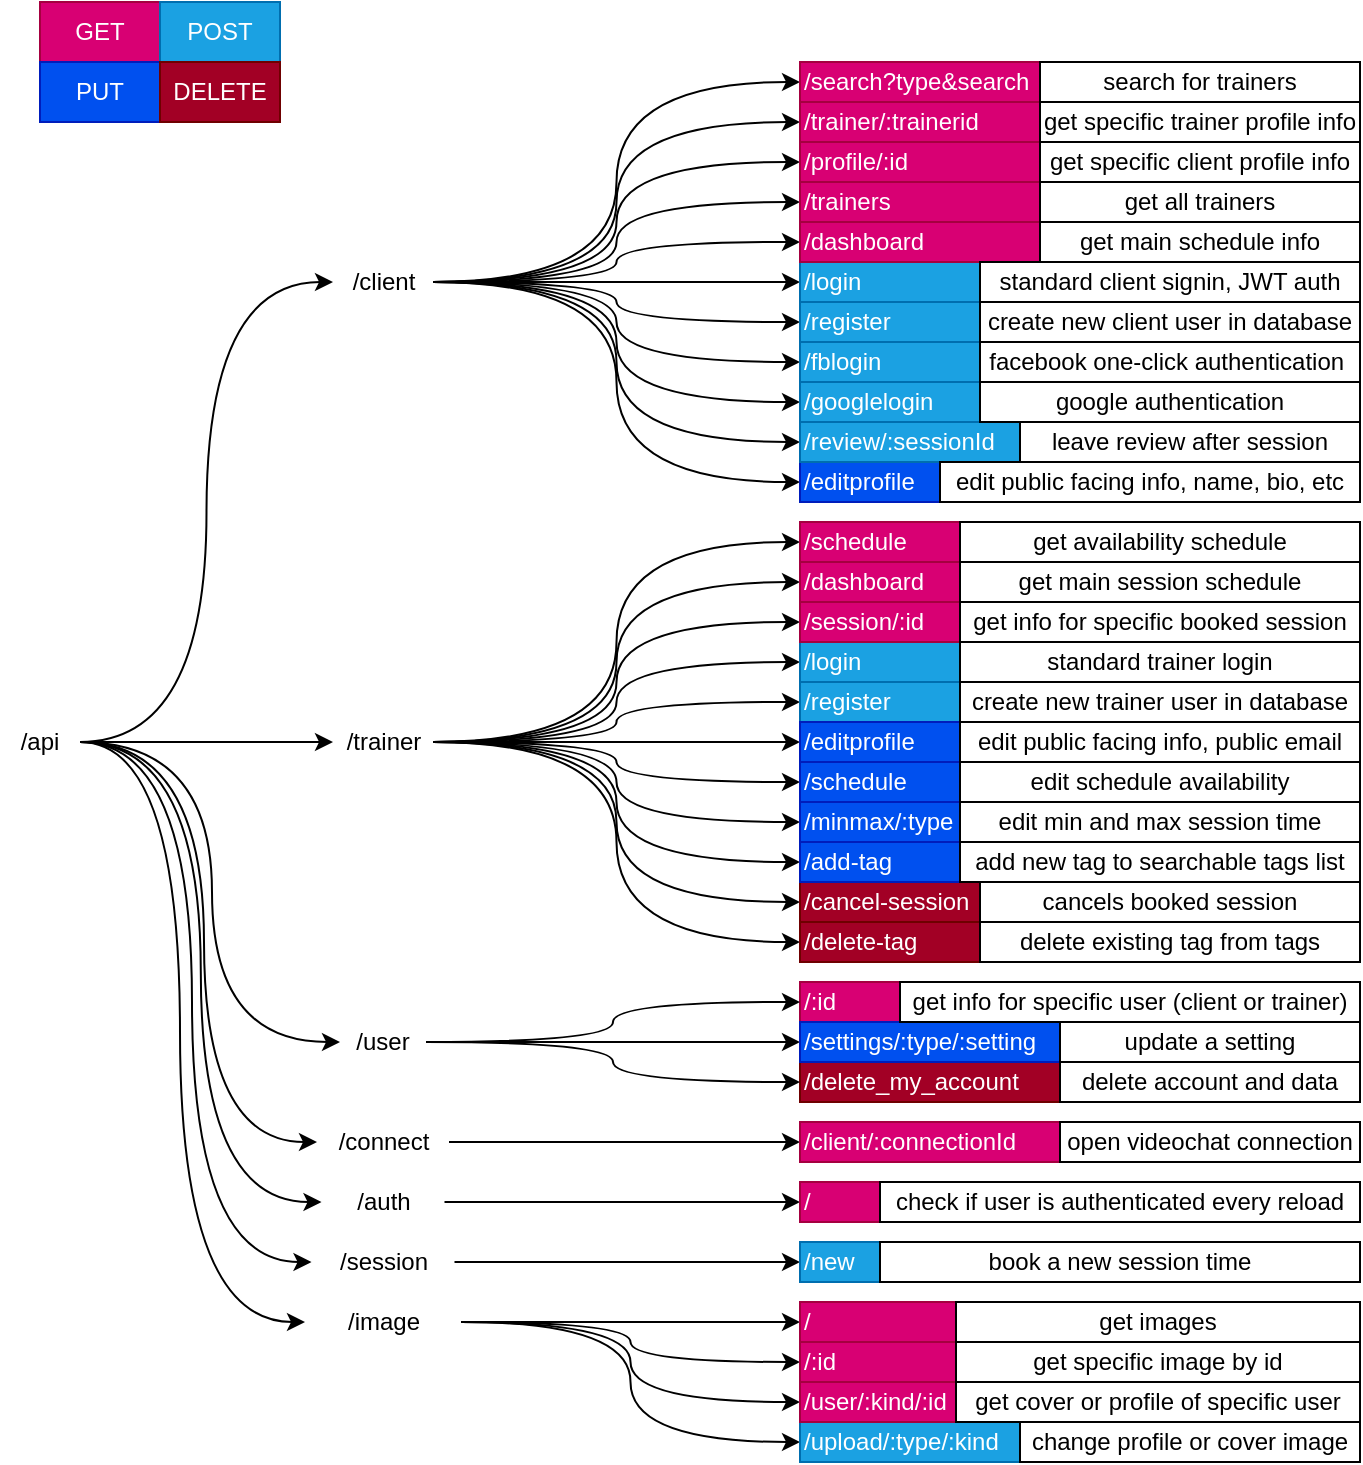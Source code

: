 <mxfile version="14.2.9" type="device"><diagram id="_b6mAafHhBRcgUa9FQGY" name="Page-1"><mxGraphModel dx="396" dy="310" grid="1" gridSize="10" guides="1" tooltips="1" connect="1" arrows="1" fold="1" page="1" pageScale="1" pageWidth="850" pageHeight="1100" math="0" shadow="0"><root><mxCell id="0"/><mxCell id="1" parent="0"/><mxCell id="f4Z9efih5A1VS7nQ4BNY-4" style="edgeStyle=orthogonalEdgeStyle;orthogonalLoop=1;jettySize=auto;html=1;entryX=0;entryY=0.5;entryDx=0;entryDy=0;curved=1;" parent="1" source="f4Z9efih5A1VS7nQ4BNY-1" target="f4Z9efih5A1VS7nQ4BNY-2" edge="1"><mxGeometry relative="1" as="geometry"/></mxCell><mxCell id="f4Z9efih5A1VS7nQ4BNY-38" style="edgeStyle=orthogonalEdgeStyle;curved=1;orthogonalLoop=1;jettySize=auto;html=1;entryX=0;entryY=0.5;entryDx=0;entryDy=0;" parent="1" source="f4Z9efih5A1VS7nQ4BNY-1" target="f4Z9efih5A1VS7nQ4BNY-37" edge="1"><mxGeometry relative="1" as="geometry"/></mxCell><mxCell id="f4Z9efih5A1VS7nQ4BNY-75" style="edgeStyle=orthogonalEdgeStyle;curved=1;orthogonalLoop=1;jettySize=auto;html=1;entryX=0;entryY=0.5;entryDx=0;entryDy=0;exitX=1;exitY=0.5;exitDx=0;exitDy=0;" parent="1" source="f4Z9efih5A1VS7nQ4BNY-1" target="f4Z9efih5A1VS7nQ4BNY-73" edge="1"><mxGeometry relative="1" as="geometry"><Array as="points"><mxPoint x="142" y="410"/><mxPoint x="142" y="610"/></Array></mxGeometry></mxCell><mxCell id="f4Z9efih5A1VS7nQ4BNY-82" style="edgeStyle=orthogonalEdgeStyle;curved=1;orthogonalLoop=1;jettySize=auto;html=1;entryX=0;entryY=0.5;entryDx=0;entryDy=0;exitX=1;exitY=0.5;exitDx=0;exitDy=0;" parent="1" source="f4Z9efih5A1VS7nQ4BNY-1" target="f4Z9efih5A1VS7nQ4BNY-77" edge="1"><mxGeometry relative="1" as="geometry"><Array as="points"><mxPoint x="136" y="410"/><mxPoint x="136" y="670"/></Array></mxGeometry></mxCell><mxCell id="f4Z9efih5A1VS7nQ4BNY-83" style="edgeStyle=orthogonalEdgeStyle;curved=1;orthogonalLoop=1;jettySize=auto;html=1;entryX=0;entryY=0.5;entryDx=0;entryDy=0;" parent="1" source="f4Z9efih5A1VS7nQ4BNY-1" target="f4Z9efih5A1VS7nQ4BNY-78" edge="1"><mxGeometry relative="1" as="geometry"/></mxCell><mxCell id="f4Z9efih5A1VS7nQ4BNY-85" style="edgeStyle=orthogonalEdgeStyle;curved=1;orthogonalLoop=1;jettySize=auto;html=1;entryX=0;entryY=0.5;entryDx=0;entryDy=0;exitX=1;exitY=0.5;exitDx=0;exitDy=0;" parent="1" source="f4Z9efih5A1VS7nQ4BNY-1" target="f4Z9efih5A1VS7nQ4BNY-84" edge="1"><mxGeometry relative="1" as="geometry"><Array as="points"><mxPoint x="130" y="410"/><mxPoint x="130" y="700"/></Array></mxGeometry></mxCell><mxCell id="f4Z9efih5A1VS7nQ4BNY-92" style="edgeStyle=orthogonalEdgeStyle;curved=1;orthogonalLoop=1;jettySize=auto;html=1;entryX=0;entryY=0.5;entryDx=0;entryDy=0;exitX=1;exitY=0.5;exitDx=0;exitDy=0;" parent="1" source="f4Z9efih5A1VS7nQ4BNY-1" target="f4Z9efih5A1VS7nQ4BNY-90" edge="1"><mxGeometry relative="1" as="geometry"><Array as="points"><mxPoint x="146" y="410"/><mxPoint x="146" y="560"/></Array></mxGeometry></mxCell><mxCell id="f4Z9efih5A1VS7nQ4BNY-1" value="/api" style="text;html=1;strokeColor=none;fillColor=none;align=center;verticalAlign=middle;whiteSpace=wrap;rounded=0;" parent="1" vertex="1"><mxGeometry x="40" y="400" width="40" height="20" as="geometry"/></mxCell><mxCell id="f4Z9efih5A1VS7nQ4BNY-7" style="edgeStyle=orthogonalEdgeStyle;curved=1;orthogonalLoop=1;jettySize=auto;html=1;entryX=0;entryY=0.5;entryDx=0;entryDy=0;" parent="1" source="f4Z9efih5A1VS7nQ4BNY-2" target="f4Z9efih5A1VS7nQ4BNY-6" edge="1"><mxGeometry relative="1" as="geometry"/></mxCell><mxCell id="f4Z9efih5A1VS7nQ4BNY-14" style="edgeStyle=orthogonalEdgeStyle;curved=1;orthogonalLoop=1;jettySize=auto;html=1;entryX=0;entryY=0.5;entryDx=0;entryDy=0;" parent="1" source="f4Z9efih5A1VS7nQ4BNY-2" target="f4Z9efih5A1VS7nQ4BNY-8" edge="1"><mxGeometry relative="1" as="geometry"/></mxCell><mxCell id="f4Z9efih5A1VS7nQ4BNY-17" style="edgeStyle=orthogonalEdgeStyle;curved=1;orthogonalLoop=1;jettySize=auto;html=1;entryX=0;entryY=0.5;entryDx=0;entryDy=0;" parent="1" source="f4Z9efih5A1VS7nQ4BNY-2" target="f4Z9efih5A1VS7nQ4BNY-9" edge="1"><mxGeometry relative="1" as="geometry"/></mxCell><mxCell id="f4Z9efih5A1VS7nQ4BNY-18" style="edgeStyle=orthogonalEdgeStyle;curved=1;orthogonalLoop=1;jettySize=auto;html=1;entryX=0;entryY=0.5;entryDx=0;entryDy=0;" parent="1" source="f4Z9efih5A1VS7nQ4BNY-2" target="f4Z9efih5A1VS7nQ4BNY-10" edge="1"><mxGeometry relative="1" as="geometry"/></mxCell><mxCell id="f4Z9efih5A1VS7nQ4BNY-19" style="edgeStyle=orthogonalEdgeStyle;curved=1;orthogonalLoop=1;jettySize=auto;html=1;entryX=0;entryY=0.5;entryDx=0;entryDy=0;" parent="1" source="f4Z9efih5A1VS7nQ4BNY-2" target="f4Z9efih5A1VS7nQ4BNY-12" edge="1"><mxGeometry relative="1" as="geometry"/></mxCell><mxCell id="f4Z9efih5A1VS7nQ4BNY-21" style="edgeStyle=orthogonalEdgeStyle;curved=1;orthogonalLoop=1;jettySize=auto;html=1;entryX=0;entryY=0.5;entryDx=0;entryDy=0;" parent="1" source="f4Z9efih5A1VS7nQ4BNY-2" target="f4Z9efih5A1VS7nQ4BNY-20" edge="1"><mxGeometry relative="1" as="geometry"/></mxCell><mxCell id="f4Z9efih5A1VS7nQ4BNY-29" style="edgeStyle=orthogonalEdgeStyle;curved=1;orthogonalLoop=1;jettySize=auto;html=1;entryX=0;entryY=0.5;entryDx=0;entryDy=0;" parent="1" source="f4Z9efih5A1VS7nQ4BNY-2" target="f4Z9efih5A1VS7nQ4BNY-22" edge="1"><mxGeometry relative="1" as="geometry"/></mxCell><mxCell id="f4Z9efih5A1VS7nQ4BNY-30" style="edgeStyle=orthogonalEdgeStyle;curved=1;orthogonalLoop=1;jettySize=auto;html=1;entryX=0;entryY=0.5;entryDx=0;entryDy=0;" parent="1" source="f4Z9efih5A1VS7nQ4BNY-2" target="f4Z9efih5A1VS7nQ4BNY-23" edge="1"><mxGeometry relative="1" as="geometry"/></mxCell><mxCell id="f4Z9efih5A1VS7nQ4BNY-31" style="edgeStyle=orthogonalEdgeStyle;curved=1;orthogonalLoop=1;jettySize=auto;html=1;entryX=0;entryY=0.5;entryDx=0;entryDy=0;" parent="1" source="f4Z9efih5A1VS7nQ4BNY-2" target="f4Z9efih5A1VS7nQ4BNY-24" edge="1"><mxGeometry relative="1" as="geometry"/></mxCell><mxCell id="f4Z9efih5A1VS7nQ4BNY-33" style="edgeStyle=orthogonalEdgeStyle;curved=1;orthogonalLoop=1;jettySize=auto;html=1;entryX=0;entryY=0.5;entryDx=0;entryDy=0;" parent="1" source="f4Z9efih5A1VS7nQ4BNY-2" target="f4Z9efih5A1VS7nQ4BNY-26" edge="1"><mxGeometry relative="1" as="geometry"/></mxCell><mxCell id="f4Z9efih5A1VS7nQ4BNY-34" style="edgeStyle=orthogonalEdgeStyle;curved=1;orthogonalLoop=1;jettySize=auto;html=1;entryX=0;entryY=0.5;entryDx=0;entryDy=0;" parent="1" source="f4Z9efih5A1VS7nQ4BNY-2" target="f4Z9efih5A1VS7nQ4BNY-27" edge="1"><mxGeometry relative="1" as="geometry"/></mxCell><mxCell id="f4Z9efih5A1VS7nQ4BNY-2" value="/client" style="text;html=1;strokeColor=none;fillColor=none;align=center;verticalAlign=middle;whiteSpace=wrap;rounded=0;" parent="1" vertex="1"><mxGeometry x="206.5" y="170" width="50" height="20" as="geometry"/></mxCell><mxCell id="f4Z9efih5A1VS7nQ4BNY-6" value="/login" style="text;html=1;strokeColor=#006EAF;fillColor=#1ba1e2;align=left;verticalAlign=middle;whiteSpace=wrap;rounded=0;fontColor=#ffffff;" parent="1" vertex="1"><mxGeometry x="440" y="170" width="90" height="20" as="geometry"/></mxCell><mxCell id="f4Z9efih5A1VS7nQ4BNY-8" value="/register" style="text;html=1;strokeColor=#006EAF;fillColor=#1ba1e2;align=left;verticalAlign=middle;whiteSpace=wrap;rounded=0;fontColor=#ffffff;" parent="1" vertex="1"><mxGeometry x="440" y="190" width="100" height="20" as="geometry"/></mxCell><mxCell id="f4Z9efih5A1VS7nQ4BNY-9" value="/fblogin" style="text;html=1;strokeColor=#006EAF;fillColor=#1ba1e2;align=left;verticalAlign=middle;whiteSpace=wrap;rounded=0;fontColor=#ffffff;" parent="1" vertex="1"><mxGeometry x="440" y="210" width="90" height="20" as="geometry"/></mxCell><mxCell id="f4Z9efih5A1VS7nQ4BNY-10" value="/googlelogin" style="text;html=1;strokeColor=#006EAF;fillColor=#1ba1e2;align=left;verticalAlign=middle;whiteSpace=wrap;rounded=0;fontColor=#ffffff;" parent="1" vertex="1"><mxGeometry x="440" y="230" width="90" height="20" as="geometry"/></mxCell><mxCell id="f4Z9efih5A1VS7nQ4BNY-12" value="/trainers" style="text;html=1;strokeColor=#A50040;fillColor=#d80073;align=left;verticalAlign=middle;whiteSpace=wrap;rounded=0;fontColor=#ffffff;" parent="1" vertex="1"><mxGeometry x="440" y="130" width="120" height="20" as="geometry"/></mxCell><mxCell id="f4Z9efih5A1VS7nQ4BNY-20" value="/trainer/:trainerid" style="text;html=1;strokeColor=#A50040;fillColor=#d80073;align=left;verticalAlign=middle;whiteSpace=wrap;rounded=0;fontColor=#ffffff;" parent="1" vertex="1"><mxGeometry x="440" y="90" width="120" height="20" as="geometry"/></mxCell><mxCell id="f4Z9efih5A1VS7nQ4BNY-22" value="/profile/:id" style="text;html=1;strokeColor=#A50040;fillColor=#d80073;align=left;verticalAlign=middle;whiteSpace=wrap;rounded=0;fontColor=#ffffff;" parent="1" vertex="1"><mxGeometry x="440" y="110" width="120" height="20" as="geometry"/></mxCell><mxCell id="f4Z9efih5A1VS7nQ4BNY-23" value="/editprofile" style="text;html=1;strokeColor=#001DBC;fillColor=#0050ef;align=left;verticalAlign=middle;whiteSpace=wrap;rounded=0;fontColor=#ffffff;" parent="1" vertex="1"><mxGeometry x="440" y="270" width="70" height="20" as="geometry"/></mxCell><mxCell id="f4Z9efih5A1VS7nQ4BNY-24" value="/dashboard" style="text;html=1;strokeColor=#A50040;fillColor=#d80073;align=left;verticalAlign=middle;whiteSpace=wrap;rounded=0;fontColor=#ffffff;" parent="1" vertex="1"><mxGeometry x="440" y="150" width="120" height="20" as="geometry"/></mxCell><mxCell id="f4Z9efih5A1VS7nQ4BNY-26" value="/search?type&amp;amp;search" style="text;html=1;strokeColor=#A50040;fillColor=#d80073;align=left;verticalAlign=middle;whiteSpace=wrap;rounded=0;fontColor=#ffffff;" parent="1" vertex="1"><mxGeometry x="440" y="70" width="120" height="20" as="geometry"/></mxCell><mxCell id="f4Z9efih5A1VS7nQ4BNY-27" value="/review/:sessionId" style="text;html=1;strokeColor=#006EAF;fillColor=#1ba1e2;align=left;verticalAlign=middle;whiteSpace=wrap;rounded=0;fontColor=#ffffff;" parent="1" vertex="1"><mxGeometry x="440" y="250" width="110" height="20" as="geometry"/></mxCell><mxCell id="f4Z9efih5A1VS7nQ4BNY-53" style="edgeStyle=orthogonalEdgeStyle;curved=1;orthogonalLoop=1;jettySize=auto;html=1;entryX=0;entryY=0.5;entryDx=0;entryDy=0;" parent="1" source="f4Z9efih5A1VS7nQ4BNY-37" target="f4Z9efih5A1VS7nQ4BNY-40" edge="1"><mxGeometry relative="1" as="geometry"/></mxCell><mxCell id="f4Z9efih5A1VS7nQ4BNY-59" style="edgeStyle=orthogonalEdgeStyle;curved=1;orthogonalLoop=1;jettySize=auto;html=1;entryX=0;entryY=0.5;entryDx=0;entryDy=0;" parent="1" source="f4Z9efih5A1VS7nQ4BNY-37" target="f4Z9efih5A1VS7nQ4BNY-39" edge="1"><mxGeometry relative="1" as="geometry"/></mxCell><mxCell id="f4Z9efih5A1VS7nQ4BNY-60" style="edgeStyle=orthogonalEdgeStyle;curved=1;orthogonalLoop=1;jettySize=auto;html=1;entryX=0;entryY=0.5;entryDx=0;entryDy=0;" parent="1" source="f4Z9efih5A1VS7nQ4BNY-37" target="f4Z9efih5A1VS7nQ4BNY-46" edge="1"><mxGeometry relative="1" as="geometry"/></mxCell><mxCell id="f4Z9efih5A1VS7nQ4BNY-61" style="edgeStyle=orthogonalEdgeStyle;curved=1;orthogonalLoop=1;jettySize=auto;html=1;entryX=0;entryY=0.5;entryDx=0;entryDy=0;" parent="1" source="f4Z9efih5A1VS7nQ4BNY-37" target="f4Z9efih5A1VS7nQ4BNY-49" edge="1"><mxGeometry relative="1" as="geometry"/></mxCell><mxCell id="f4Z9efih5A1VS7nQ4BNY-62" style="edgeStyle=orthogonalEdgeStyle;curved=1;orthogonalLoop=1;jettySize=auto;html=1;entryX=0;entryY=0.5;entryDx=0;entryDy=0;" parent="1" source="f4Z9efih5A1VS7nQ4BNY-37" target="f4Z9efih5A1VS7nQ4BNY-50" edge="1"><mxGeometry relative="1" as="geometry"/></mxCell><mxCell id="f4Z9efih5A1VS7nQ4BNY-64" style="edgeStyle=orthogonalEdgeStyle;curved=1;orthogonalLoop=1;jettySize=auto;html=1;entryX=0;entryY=0.5;entryDx=0;entryDy=0;" parent="1" source="f4Z9efih5A1VS7nQ4BNY-37" target="f4Z9efih5A1VS7nQ4BNY-55" edge="1"><mxGeometry relative="1" as="geometry"/></mxCell><mxCell id="f4Z9efih5A1VS7nQ4BNY-66" style="edgeStyle=orthogonalEdgeStyle;curved=1;orthogonalLoop=1;jettySize=auto;html=1;entryX=0;entryY=0.5;entryDx=0;entryDy=0;" parent="1" source="f4Z9efih5A1VS7nQ4BNY-37" target="f4Z9efih5A1VS7nQ4BNY-57" edge="1"><mxGeometry relative="1" as="geometry"/></mxCell><mxCell id="f4Z9efih5A1VS7nQ4BNY-67" style="edgeStyle=orthogonalEdgeStyle;curved=1;orthogonalLoop=1;jettySize=auto;html=1;entryX=0;entryY=0.5;entryDx=0;entryDy=0;" parent="1" source="f4Z9efih5A1VS7nQ4BNY-37" target="f4Z9efih5A1VS7nQ4BNY-58" edge="1"><mxGeometry relative="1" as="geometry"/></mxCell><mxCell id="f4Z9efih5A1VS7nQ4BNY-68" style="edgeStyle=orthogonalEdgeStyle;curved=1;orthogonalLoop=1;jettySize=auto;html=1;entryX=0;entryY=0.5;entryDx=0;entryDy=0;" parent="1" source="f4Z9efih5A1VS7nQ4BNY-37" target="f4Z9efih5A1VS7nQ4BNY-44" edge="1"><mxGeometry relative="1" as="geometry"/></mxCell><mxCell id="f4Z9efih5A1VS7nQ4BNY-69" style="edgeStyle=orthogonalEdgeStyle;curved=1;orthogonalLoop=1;jettySize=auto;html=1;entryX=0;entryY=0.5;entryDx=0;entryDy=0;" parent="1" source="f4Z9efih5A1VS7nQ4BNY-37" target="f4Z9efih5A1VS7nQ4BNY-47" edge="1"><mxGeometry relative="1" as="geometry"/></mxCell><mxCell id="f4Z9efih5A1VS7nQ4BNY-70" style="edgeStyle=orthogonalEdgeStyle;curved=1;orthogonalLoop=1;jettySize=auto;html=1;entryX=0;entryY=0.5;entryDx=0;entryDy=0;" parent="1" source="f4Z9efih5A1VS7nQ4BNY-37" target="f4Z9efih5A1VS7nQ4BNY-43" edge="1"><mxGeometry relative="1" as="geometry"/></mxCell><mxCell id="f4Z9efih5A1VS7nQ4BNY-37" value="/trainer" style="text;html=1;strokeColor=none;fillColor=none;align=center;verticalAlign=middle;whiteSpace=wrap;rounded=0;" parent="1" vertex="1"><mxGeometry x="206.5" y="400" width="50" height="20" as="geometry"/></mxCell><mxCell id="f4Z9efih5A1VS7nQ4BNY-39" value="/login" style="text;html=1;strokeColor=#006EAF;fillColor=#1ba1e2;align=left;verticalAlign=middle;whiteSpace=wrap;rounded=0;fontColor=#ffffff;" parent="1" vertex="1"><mxGeometry x="440" y="360" width="80" height="20" as="geometry"/></mxCell><mxCell id="f4Z9efih5A1VS7nQ4BNY-40" value="/register" style="text;html=1;strokeColor=#006EAF;fillColor=#1ba1e2;align=left;verticalAlign=middle;whiteSpace=wrap;rounded=0;fontColor=#ffffff;" parent="1" vertex="1"><mxGeometry x="440" y="380" width="80" height="20" as="geometry"/></mxCell><mxCell id="f4Z9efih5A1VS7nQ4BNY-43" value="/session/:id" style="text;html=1;strokeColor=#A50040;fillColor=#d80073;align=left;verticalAlign=middle;whiteSpace=wrap;rounded=0;fontColor=#ffffff;" parent="1" vertex="1"><mxGeometry x="440" y="340" width="80" height="20" as="geometry"/></mxCell><mxCell id="f4Z9efih5A1VS7nQ4BNY-44" value="/schedule" style="text;html=1;strokeColor=#A50040;fillColor=#d80073;align=left;verticalAlign=middle;whiteSpace=wrap;rounded=0;fontColor=#ffffff;" parent="1" vertex="1"><mxGeometry x="440" y="300" width="80" height="20" as="geometry"/></mxCell><mxCell id="f4Z9efih5A1VS7nQ4BNY-46" value="/editprofile" style="text;html=1;strokeColor=#001DBC;fillColor=#0050ef;align=left;verticalAlign=middle;whiteSpace=wrap;rounded=0;fontColor=#ffffff;" parent="1" vertex="1"><mxGeometry x="440" y="400" width="80" height="20" as="geometry"/></mxCell><mxCell id="f4Z9efih5A1VS7nQ4BNY-47" value="/dashboard" style="text;html=1;strokeColor=#A50040;fillColor=#d80073;align=left;verticalAlign=middle;whiteSpace=wrap;rounded=0;fontColor=#ffffff;" parent="1" vertex="1"><mxGeometry x="440" y="320" width="80" height="20" as="geometry"/></mxCell><mxCell id="f4Z9efih5A1VS7nQ4BNY-49" value="/schedule" style="text;html=1;strokeColor=#001DBC;fillColor=#0050ef;align=left;verticalAlign=middle;whiteSpace=wrap;rounded=0;fontColor=#ffffff;" parent="1" vertex="1"><mxGeometry x="440" y="420" width="80" height="20" as="geometry"/></mxCell><mxCell id="f4Z9efih5A1VS7nQ4BNY-50" value="/minmax/:type" style="text;html=1;strokeColor=#001DBC;fillColor=#0050ef;align=left;verticalAlign=middle;whiteSpace=wrap;rounded=0;fontColor=#ffffff;" parent="1" vertex="1"><mxGeometry x="440" y="440" width="80" height="20" as="geometry"/></mxCell><mxCell id="f4Z9efih5A1VS7nQ4BNY-51" value="/delete_my_account" style="text;html=1;align=left;verticalAlign=middle;whiteSpace=wrap;rounded=0;strokeColor=#6F0000;fillColor=#a20025;fontColor=#ffffff;" parent="1" vertex="1"><mxGeometry x="440" y="570" width="130" height="20" as="geometry"/></mxCell><mxCell id="f4Z9efih5A1VS7nQ4BNY-55" value="/cancel-session" style="text;html=1;align=left;verticalAlign=middle;whiteSpace=wrap;rounded=0;strokeColor=#6F0000;fillColor=#a20025;fontColor=#ffffff;" parent="1" vertex="1"><mxGeometry x="440" y="480" width="90" height="20" as="geometry"/></mxCell><mxCell id="f4Z9efih5A1VS7nQ4BNY-57" value="/add-tag" style="text;html=1;strokeColor=#001DBC;fillColor=#0050ef;align=left;verticalAlign=middle;whiteSpace=wrap;rounded=0;fontColor=#ffffff;" parent="1" vertex="1"><mxGeometry x="440" y="460" width="80" height="20" as="geometry"/></mxCell><mxCell id="f4Z9efih5A1VS7nQ4BNY-58" value="/delete-tag" style="text;html=1;align=left;verticalAlign=middle;whiteSpace=wrap;rounded=0;strokeColor=#6F0000;fillColor=#a20025;fontColor=#ffffff;" parent="1" vertex="1"><mxGeometry x="440" y="500" width="90" height="20" as="geometry"/></mxCell><mxCell id="f4Z9efih5A1VS7nQ4BNY-76" style="edgeStyle=orthogonalEdgeStyle;curved=1;orthogonalLoop=1;jettySize=auto;html=1;entryX=0;entryY=0.5;entryDx=0;entryDy=0;" parent="1" source="f4Z9efih5A1VS7nQ4BNY-73" target="f4Z9efih5A1VS7nQ4BNY-74" edge="1"><mxGeometry relative="1" as="geometry"/></mxCell><mxCell id="f4Z9efih5A1VS7nQ4BNY-73" value="/connect" style="text;html=1;strokeColor=none;fillColor=none;align=center;verticalAlign=middle;whiteSpace=wrap;rounded=0;" parent="1" vertex="1"><mxGeometry x="198.5" y="600" width="66" height="20" as="geometry"/></mxCell><mxCell id="f4Z9efih5A1VS7nQ4BNY-74" value="/client/:connectionId" style="text;html=1;strokeColor=#A50040;fillColor=#d80073;align=left;verticalAlign=middle;whiteSpace=wrap;rounded=0;fontColor=#ffffff;" parent="1" vertex="1"><mxGeometry x="440" y="600" width="130" height="20" as="geometry"/></mxCell><mxCell id="f4Z9efih5A1VS7nQ4BNY-96" style="edgeStyle=orthogonalEdgeStyle;curved=1;orthogonalLoop=1;jettySize=auto;html=1;entryX=0;entryY=0.5;entryDx=0;entryDy=0;" parent="1" source="f4Z9efih5A1VS7nQ4BNY-77" target="f4Z9efih5A1VS7nQ4BNY-95" edge="1"><mxGeometry relative="1" as="geometry"/></mxCell><mxCell id="f4Z9efih5A1VS7nQ4BNY-77" value="/session" style="text;html=1;strokeColor=none;fillColor=none;align=center;verticalAlign=middle;whiteSpace=wrap;rounded=0;" parent="1" vertex="1"><mxGeometry x="195.75" y="660" width="71.5" height="20" as="geometry"/></mxCell><mxCell id="f4Z9efih5A1VS7nQ4BNY-88" style="edgeStyle=orthogonalEdgeStyle;curved=1;orthogonalLoop=1;jettySize=auto;html=1;" parent="1" source="f4Z9efih5A1VS7nQ4BNY-78" target="f4Z9efih5A1VS7nQ4BNY-87" edge="1"><mxGeometry relative="1" as="geometry"/></mxCell><mxCell id="f4Z9efih5A1VS7nQ4BNY-78" value="/auth" style="text;html=1;strokeColor=none;fillColor=none;align=center;verticalAlign=middle;whiteSpace=wrap;rounded=0;" parent="1" vertex="1"><mxGeometry x="200.75" y="630" width="61.5" height="20" as="geometry"/></mxCell><mxCell id="f4Z9efih5A1VS7nQ4BNY-101" style="edgeStyle=orthogonalEdgeStyle;curved=1;orthogonalLoop=1;jettySize=auto;html=1;entryX=0;entryY=0.5;entryDx=0;entryDy=0;" parent="1" source="f4Z9efih5A1VS7nQ4BNY-84" target="f4Z9efih5A1VS7nQ4BNY-97" edge="1"><mxGeometry relative="1" as="geometry"/></mxCell><mxCell id="f4Z9efih5A1VS7nQ4BNY-102" style="edgeStyle=orthogonalEdgeStyle;curved=1;orthogonalLoop=1;jettySize=auto;html=1;entryX=0;entryY=0.5;entryDx=0;entryDy=0;" parent="1" source="f4Z9efih5A1VS7nQ4BNY-84" target="f4Z9efih5A1VS7nQ4BNY-98" edge="1"><mxGeometry relative="1" as="geometry"/></mxCell><mxCell id="f4Z9efih5A1VS7nQ4BNY-103" style="edgeStyle=orthogonalEdgeStyle;curved=1;orthogonalLoop=1;jettySize=auto;html=1;entryX=0;entryY=0.5;entryDx=0;entryDy=0;" parent="1" source="f4Z9efih5A1VS7nQ4BNY-84" target="f4Z9efih5A1VS7nQ4BNY-99" edge="1"><mxGeometry relative="1" as="geometry"/></mxCell><mxCell id="f4Z9efih5A1VS7nQ4BNY-104" style="edgeStyle=orthogonalEdgeStyle;curved=1;orthogonalLoop=1;jettySize=auto;html=1;entryX=0;entryY=0.5;entryDx=0;entryDy=0;" parent="1" source="f4Z9efih5A1VS7nQ4BNY-84" target="f4Z9efih5A1VS7nQ4BNY-100" edge="1"><mxGeometry relative="1" as="geometry"/></mxCell><mxCell id="f4Z9efih5A1VS7nQ4BNY-84" value="/image" style="text;html=1;strokeColor=none;fillColor=none;align=center;verticalAlign=middle;whiteSpace=wrap;rounded=0;" parent="1" vertex="1"><mxGeometry x="192.5" y="690" width="78" height="20" as="geometry"/></mxCell><mxCell id="f4Z9efih5A1VS7nQ4BNY-87" value="/" style="text;html=1;strokeColor=#A50040;fillColor=#d80073;align=left;verticalAlign=middle;whiteSpace=wrap;rounded=0;fontColor=#ffffff;" parent="1" vertex="1"><mxGeometry x="440" y="630" width="40" height="20" as="geometry"/></mxCell><mxCell id="f4Z9efih5A1VS7nQ4BNY-89" value="/:id" style="text;html=1;strokeColor=#A50040;fillColor=#d80073;align=left;verticalAlign=middle;whiteSpace=wrap;rounded=0;fontColor=#ffffff;" parent="1" vertex="1"><mxGeometry x="440" y="530" width="50" height="20" as="geometry"/></mxCell><mxCell id="f4Z9efih5A1VS7nQ4BNY-91" style="edgeStyle=orthogonalEdgeStyle;curved=1;orthogonalLoop=1;jettySize=auto;html=1;entryX=0;entryY=0.5;entryDx=0;entryDy=0;" parent="1" source="f4Z9efih5A1VS7nQ4BNY-90" target="f4Z9efih5A1VS7nQ4BNY-89" edge="1"><mxGeometry relative="1" as="geometry"/></mxCell><mxCell id="f4Z9efih5A1VS7nQ4BNY-94" style="edgeStyle=orthogonalEdgeStyle;curved=1;orthogonalLoop=1;jettySize=auto;html=1;entryX=0;entryY=0.5;entryDx=0;entryDy=0;" parent="1" source="f4Z9efih5A1VS7nQ4BNY-90" target="f4Z9efih5A1VS7nQ4BNY-93" edge="1"><mxGeometry relative="1" as="geometry"/></mxCell><mxCell id="f4Z9efih5A1VS7nQ4BNY-90" value="/user" style="text;html=1;strokeColor=none;fillColor=none;align=center;verticalAlign=middle;whiteSpace=wrap;rounded=0;" parent="1" vertex="1"><mxGeometry x="210" y="550" width="43" height="20" as="geometry"/></mxCell><mxCell id="f4Z9efih5A1VS7nQ4BNY-93" value="/settings/:type/:setting" style="text;html=1;strokeColor=#001DBC;fillColor=#0050ef;align=left;verticalAlign=middle;whiteSpace=wrap;rounded=0;fontColor=#ffffff;" parent="1" vertex="1"><mxGeometry x="440" y="550" width="130" height="20" as="geometry"/></mxCell><mxCell id="f4Z9efih5A1VS7nQ4BNY-95" value="/new" style="text;html=1;strokeColor=#006EAF;fillColor=#1ba1e2;align=left;verticalAlign=middle;whiteSpace=wrap;rounded=0;fontColor=#ffffff;" parent="1" vertex="1"><mxGeometry x="440" y="660" width="40" height="20" as="geometry"/></mxCell><mxCell id="f4Z9efih5A1VS7nQ4BNY-97" value="/upload/:type/:kind" style="text;html=1;strokeColor=#006EAF;fillColor=#1ba1e2;align=left;verticalAlign=middle;whiteSpace=wrap;rounded=0;fontColor=#ffffff;" parent="1" vertex="1"><mxGeometry x="440" y="750" width="110" height="20" as="geometry"/></mxCell><mxCell id="f4Z9efih5A1VS7nQ4BNY-98" value="/" style="text;html=1;strokeColor=#A50040;fillColor=#d80073;align=left;verticalAlign=middle;whiteSpace=wrap;rounded=0;fontColor=#ffffff;" parent="1" vertex="1"><mxGeometry x="440" y="690" width="80" height="20" as="geometry"/></mxCell><mxCell id="f4Z9efih5A1VS7nQ4BNY-99" value="/:id" style="text;html=1;strokeColor=#A50040;fillColor=#d80073;align=left;verticalAlign=middle;whiteSpace=wrap;rounded=0;fontColor=#ffffff;" parent="1" vertex="1"><mxGeometry x="440" y="710" width="80" height="20" as="geometry"/></mxCell><mxCell id="f4Z9efih5A1VS7nQ4BNY-100" value="/user/:kind/:id" style="text;html=1;strokeColor=#A50040;fillColor=#d80073;align=left;verticalAlign=middle;whiteSpace=wrap;rounded=0;fontColor=#ffffff;" parent="1" vertex="1"><mxGeometry x="440" y="730" width="78" height="20" as="geometry"/></mxCell><mxCell id="JREwIA8ERKGWoNtXHHjg-1" value="standard client signin, JWT auth" style="rounded=0;whiteSpace=wrap;html=1;align=center;" parent="1" vertex="1"><mxGeometry x="530" y="170" width="190" height="20" as="geometry"/></mxCell><mxCell id="JREwIA8ERKGWoNtXHHjg-2" value="create new client user in database" style="rounded=0;whiteSpace=wrap;html=1;align=center;" parent="1" vertex="1"><mxGeometry x="530" y="190" width="190" height="20" as="geometry"/></mxCell><mxCell id="JREwIA8ERKGWoNtXHHjg-3" value="facebook one-click authentication&amp;nbsp;" style="rounded=0;whiteSpace=wrap;html=1;align=center;" parent="1" vertex="1"><mxGeometry x="530" y="210" width="190" height="20" as="geometry"/></mxCell><mxCell id="JREwIA8ERKGWoNtXHHjg-4" value="google authentication" style="rounded=0;whiteSpace=wrap;html=1;align=center;" parent="1" vertex="1"><mxGeometry x="530" y="230" width="190" height="20" as="geometry"/></mxCell><mxCell id="JREwIA8ERKGWoNtXHHjg-5" value="edit public facing info, name, bio, etc" style="rounded=0;whiteSpace=wrap;html=1;align=center;" parent="1" vertex="1"><mxGeometry x="510" y="270" width="210" height="20" as="geometry"/></mxCell><mxCell id="JREwIA8ERKGWoNtXHHjg-6" value="search for trainers" style="rounded=0;whiteSpace=wrap;html=1;align=center;" parent="1" vertex="1"><mxGeometry x="560" y="70" width="160" height="20" as="geometry"/></mxCell><mxCell id="JREwIA8ERKGWoNtXHHjg-9" value="leave review after session" style="rounded=0;whiteSpace=wrap;html=1;align=center;" parent="1" vertex="1"><mxGeometry x="550" y="250" width="170" height="20" as="geometry"/></mxCell><mxCell id="JREwIA8ERKGWoNtXHHjg-11" value="get specific trainer profile info" style="rounded=0;whiteSpace=wrap;html=1;align=center;" parent="1" vertex="1"><mxGeometry x="560" y="90" width="160" height="20" as="geometry"/></mxCell><mxCell id="JREwIA8ERKGWoNtXHHjg-12" value="get specific client profile info" style="rounded=0;whiteSpace=wrap;html=1;align=center;" parent="1" vertex="1"><mxGeometry x="560" y="110" width="160" height="20" as="geometry"/></mxCell><mxCell id="JREwIA8ERKGWoNtXHHjg-13" value="get all trainers" style="rounded=0;whiteSpace=wrap;html=1;align=center;" parent="1" vertex="1"><mxGeometry x="560" y="130" width="160" height="20" as="geometry"/></mxCell><mxCell id="JREwIA8ERKGWoNtXHHjg-14" value="get main schedule info" style="rounded=0;whiteSpace=wrap;html=1;align=center;" parent="1" vertex="1"><mxGeometry x="560" y="150" width="160" height="20" as="geometry"/></mxCell><mxCell id="JREwIA8ERKGWoNtXHHjg-16" value="standard trainer login&lt;span style=&quot;font-family: &amp;quot;helvetica&amp;quot; , &amp;quot;arial&amp;quot; , sans-serif ; font-size: 0px ; white-space: nowrap&quot;&gt;%3CmxGraphModel%3E%3Croot%3E%3CmxCell%20id%3D%220%22%2F%3E%3CmxCell%20id%3D%221%22%20parent%3D%220%22%2F%3E%3CmxCell%20id%3D%222%22%20value%3D%22get%20main%20schedule%20info%22%20style%3D%22rounded%3D0%3BwhiteSpace%3Dwrap%3Bhtml%3D1%3Balign%3Dleft%3B%22%20vertex%3D%221%22%20parent%3D%221%22%3E%3CmxGeometry%20x%3D%22510%22%20y%3D%22290%22%20width%3D%22210%22%20height%3D%2220%22%20as%3D%22geometry%22%2F%3E%3C%2FmxCell%3E%3C%2Froot%3E%3C%2FmxGraphModel%3E&lt;/span&gt;" style="rounded=0;whiteSpace=wrap;html=1;align=center;" parent="1" vertex="1"><mxGeometry x="520" y="360" width="200" height="20" as="geometry"/></mxCell><mxCell id="JREwIA8ERKGWoNtXHHjg-17" value="create new trainer user in database" style="rounded=0;whiteSpace=wrap;html=1;align=center;" parent="1" vertex="1"><mxGeometry x="520" y="380" width="200" height="20" as="geometry"/></mxCell><mxCell id="JREwIA8ERKGWoNtXHHjg-18" value="edit public facing info, public email" style="rounded=0;whiteSpace=wrap;html=1;align=center;" parent="1" vertex="1"><mxGeometry x="520" y="400" width="200" height="20" as="geometry"/></mxCell><mxCell id="JREwIA8ERKGWoNtXHHjg-19" value="edit schedule availability" style="rounded=0;whiteSpace=wrap;html=1;align=center;" parent="1" vertex="1"><mxGeometry x="520" y="420" width="200" height="20" as="geometry"/></mxCell><mxCell id="JREwIA8ERKGWoNtXHHjg-20" value="edit min and max session time" style="rounded=0;whiteSpace=wrap;html=1;align=center;" parent="1" vertex="1"><mxGeometry x="520" y="440" width="200" height="20" as="geometry"/></mxCell><mxCell id="JREwIA8ERKGWoNtXHHjg-21" value="delete account and data" style="rounded=0;whiteSpace=wrap;html=1;align=center;" parent="1" vertex="1"><mxGeometry x="570" y="570" width="150" height="20" as="geometry"/></mxCell><mxCell id="JREwIA8ERKGWoNtXHHjg-22" value="cancels booked session" style="rounded=0;whiteSpace=wrap;html=1;align=center;" parent="1" vertex="1"><mxGeometry x="530" y="480" width="190" height="20" as="geometry"/></mxCell><mxCell id="JREwIA8ERKGWoNtXHHjg-24" value="add new tag to searchable tags list" style="rounded=0;whiteSpace=wrap;html=1;align=center;" parent="1" vertex="1"><mxGeometry x="520" y="460" width="200" height="20" as="geometry"/></mxCell><mxCell id="JREwIA8ERKGWoNtXHHjg-25" value="delete existing tag from tags" style="rounded=0;whiteSpace=wrap;html=1;align=center;" parent="1" vertex="1"><mxGeometry x="530" y="500" width="190" height="20" as="geometry"/></mxCell><mxCell id="JREwIA8ERKGWoNtXHHjg-26" value="get availability schedule" style="rounded=0;whiteSpace=wrap;html=1;align=center;" parent="1" vertex="1"><mxGeometry x="520" y="300" width="200" height="20" as="geometry"/></mxCell><mxCell id="JREwIA8ERKGWoNtXHHjg-27" value="get main session schedule" style="rounded=0;whiteSpace=wrap;html=1;align=center;" parent="1" vertex="1"><mxGeometry x="520" y="320" width="200" height="20" as="geometry"/></mxCell><mxCell id="JREwIA8ERKGWoNtXHHjg-28" value="get info for specific booked session" style="rounded=0;whiteSpace=wrap;html=1;align=center;" parent="1" vertex="1"><mxGeometry x="520" y="340" width="200" height="20" as="geometry"/></mxCell><mxCell id="JREwIA8ERKGWoNtXHHjg-31" value="update a setting" style="rounded=0;whiteSpace=wrap;html=1;align=center;" parent="1" vertex="1"><mxGeometry x="570" y="550" width="150" height="20" as="geometry"/></mxCell><mxCell id="JREwIA8ERKGWoNtXHHjg-32" value="get info for specific user (client or trainer)" style="rounded=0;whiteSpace=wrap;html=1;align=center;" parent="1" vertex="1"><mxGeometry x="490" y="530" width="230" height="20" as="geometry"/></mxCell><mxCell id="JREwIA8ERKGWoNtXHHjg-33" value="open videochat connection" style="rounded=0;whiteSpace=wrap;html=1;align=center;" parent="1" vertex="1"><mxGeometry x="570" y="600" width="150" height="20" as="geometry"/></mxCell><mxCell id="JREwIA8ERKGWoNtXHHjg-34" value="check if user is authenticated every reload" style="rounded=0;whiteSpace=wrap;html=1;align=center;" parent="1" vertex="1"><mxGeometry x="480" y="630" width="240" height="20" as="geometry"/></mxCell><mxCell id="JREwIA8ERKGWoNtXHHjg-35" value="book a new session time" style="rounded=0;whiteSpace=wrap;html=1;align=center;" parent="1" vertex="1"><mxGeometry x="480" y="660" width="240" height="20" as="geometry"/></mxCell><mxCell id="JREwIA8ERKGWoNtXHHjg-36" value="change profile or cover image" style="rounded=0;whiteSpace=wrap;html=1;align=center;" parent="1" vertex="1"><mxGeometry x="550" y="750" width="170" height="20" as="geometry"/></mxCell><mxCell id="JREwIA8ERKGWoNtXHHjg-37" value="get images" style="rounded=0;whiteSpace=wrap;html=1;align=center;" parent="1" vertex="1"><mxGeometry x="518" y="690" width="202" height="20" as="geometry"/></mxCell><mxCell id="JREwIA8ERKGWoNtXHHjg-39" value="get cover or profile of specific user" style="rounded=0;whiteSpace=wrap;html=1;align=center;" parent="1" vertex="1"><mxGeometry x="518" y="730" width="202" height="20" as="geometry"/></mxCell><mxCell id="mGfDF36Ph6FOBpLyGHf_-6" style="edgeStyle=orthogonalEdgeStyle;curved=1;orthogonalLoop=1;jettySize=auto;html=1;entryX=0;entryY=0.5;entryDx=0;entryDy=0;exitX=1;exitY=0.5;exitDx=0;exitDy=0;" edge="1" parent="1" source="f4Z9efih5A1VS7nQ4BNY-90" target="f4Z9efih5A1VS7nQ4BNY-51"><mxGeometry relative="1" as="geometry"><mxPoint x="263" y="580" as="sourcePoint"/><mxPoint x="450" y="570" as="targetPoint"/></mxGeometry></mxCell><mxCell id="mGfDF36Ph6FOBpLyGHf_-8" value="GET" style="rounded=0;whiteSpace=wrap;html=1;fillColor=#d80073;strokeColor=#A50040;fontColor=#ffffff;" vertex="1" parent="1"><mxGeometry x="60" y="40" width="60" height="30" as="geometry"/></mxCell><mxCell id="mGfDF36Ph6FOBpLyGHf_-9" value="POST" style="rounded=0;whiteSpace=wrap;html=1;fillColor=#1ba1e2;strokeColor=#006EAF;fontColor=#ffffff;" vertex="1" parent="1"><mxGeometry x="120" y="40" width="60" height="30" as="geometry"/></mxCell><mxCell id="mGfDF36Ph6FOBpLyGHf_-10" value="PUT" style="rounded=0;whiteSpace=wrap;html=1;fillColor=#0050ef;strokeColor=#001DBC;fontColor=#ffffff;" vertex="1" parent="1"><mxGeometry x="60" y="70" width="60" height="30" as="geometry"/></mxCell><mxCell id="mGfDF36Ph6FOBpLyGHf_-11" value="DELETE" style="rounded=0;whiteSpace=wrap;html=1;fillColor=#a20025;strokeColor=#6F0000;fontColor=#ffffff;" vertex="1" parent="1"><mxGeometry x="120" y="70" width="60" height="30" as="geometry"/></mxCell><mxCell id="mGfDF36Ph6FOBpLyGHf_-14" value="get specific image by id" style="rounded=0;whiteSpace=wrap;html=1;align=center;" vertex="1" parent="1"><mxGeometry x="518" y="710" width="202" height="20" as="geometry"/></mxCell></root></mxGraphModel></diagram></mxfile>